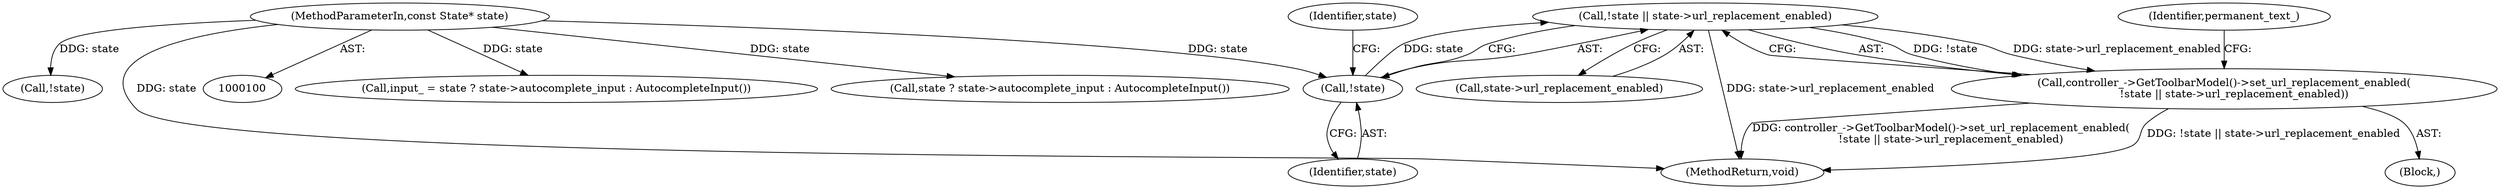 digraph "0_Chrome_c2364e0ce42878a2177c6f4cf7adb3c715b777c1@pointer" {
"1000104" [label="(Call,!state || state->url_replacement_enabled)"];
"1000105" [label="(Call,!state)"];
"1000101" [label="(MethodParameterIn,const State* state)"];
"1000103" [label="(Call,controller_->GetToolbarModel()->set_url_replacement_enabled(\n      !state || state->url_replacement_enabled))"];
"1000103" [label="(Call,controller_->GetToolbarModel()->set_url_replacement_enabled(\n      !state || state->url_replacement_enabled))"];
"1000111" [label="(Identifier,permanent_text_)"];
"1000104" [label="(Call,!state || state->url_replacement_enabled)"];
"1000114" [label="(Call,input_ = state ? state->autocomplete_input : AutocompleteInput())"];
"1000105" [label="(Call,!state)"];
"1000106" [label="(Identifier,state)"];
"1000116" [label="(Call,state ? state->autocomplete_input : AutocompleteInput())"];
"1000108" [label="(Identifier,state)"];
"1000102" [label="(Block,)"];
"1000101" [label="(MethodParameterIn,const State* state)"];
"1000123" [label="(Call,!state)"];
"1000107" [label="(Call,state->url_replacement_enabled)"];
"1000164" [label="(MethodReturn,void)"];
"1000104" -> "1000103"  [label="AST: "];
"1000104" -> "1000105"  [label="CFG: "];
"1000104" -> "1000107"  [label="CFG: "];
"1000105" -> "1000104"  [label="AST: "];
"1000107" -> "1000104"  [label="AST: "];
"1000103" -> "1000104"  [label="CFG: "];
"1000104" -> "1000164"  [label="DDG: state->url_replacement_enabled"];
"1000104" -> "1000103"  [label="DDG: !state"];
"1000104" -> "1000103"  [label="DDG: state->url_replacement_enabled"];
"1000105" -> "1000104"  [label="DDG: state"];
"1000105" -> "1000106"  [label="CFG: "];
"1000106" -> "1000105"  [label="AST: "];
"1000108" -> "1000105"  [label="CFG: "];
"1000101" -> "1000105"  [label="DDG: state"];
"1000101" -> "1000100"  [label="AST: "];
"1000101" -> "1000164"  [label="DDG: state"];
"1000101" -> "1000114"  [label="DDG: state"];
"1000101" -> "1000116"  [label="DDG: state"];
"1000101" -> "1000123"  [label="DDG: state"];
"1000103" -> "1000102"  [label="AST: "];
"1000111" -> "1000103"  [label="CFG: "];
"1000103" -> "1000164"  [label="DDG: !state || state->url_replacement_enabled"];
"1000103" -> "1000164"  [label="DDG: controller_->GetToolbarModel()->set_url_replacement_enabled(\n      !state || state->url_replacement_enabled)"];
}
